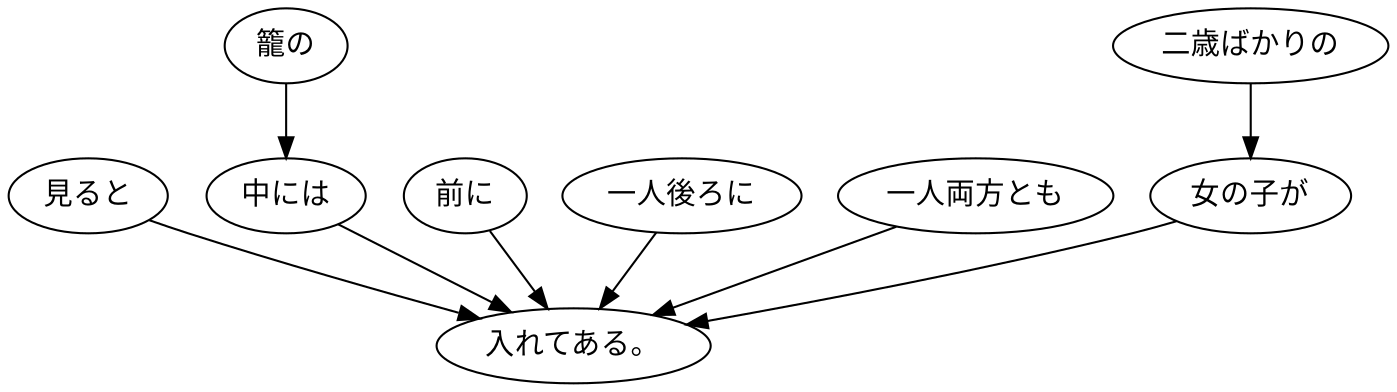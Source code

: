 digraph graph3699 {
	node0 [label="見ると"];
	node1 [label="籠の"];
	node2 [label="中には"];
	node3 [label="前に"];
	node4 [label="一人後ろに"];
	node5 [label="一人両方とも"];
	node6 [label="二歳ばかりの"];
	node7 [label="女の子が"];
	node8 [label="入れてある。"];
	node0 -> node8;
	node1 -> node2;
	node2 -> node8;
	node3 -> node8;
	node4 -> node8;
	node5 -> node8;
	node6 -> node7;
	node7 -> node8;
}

